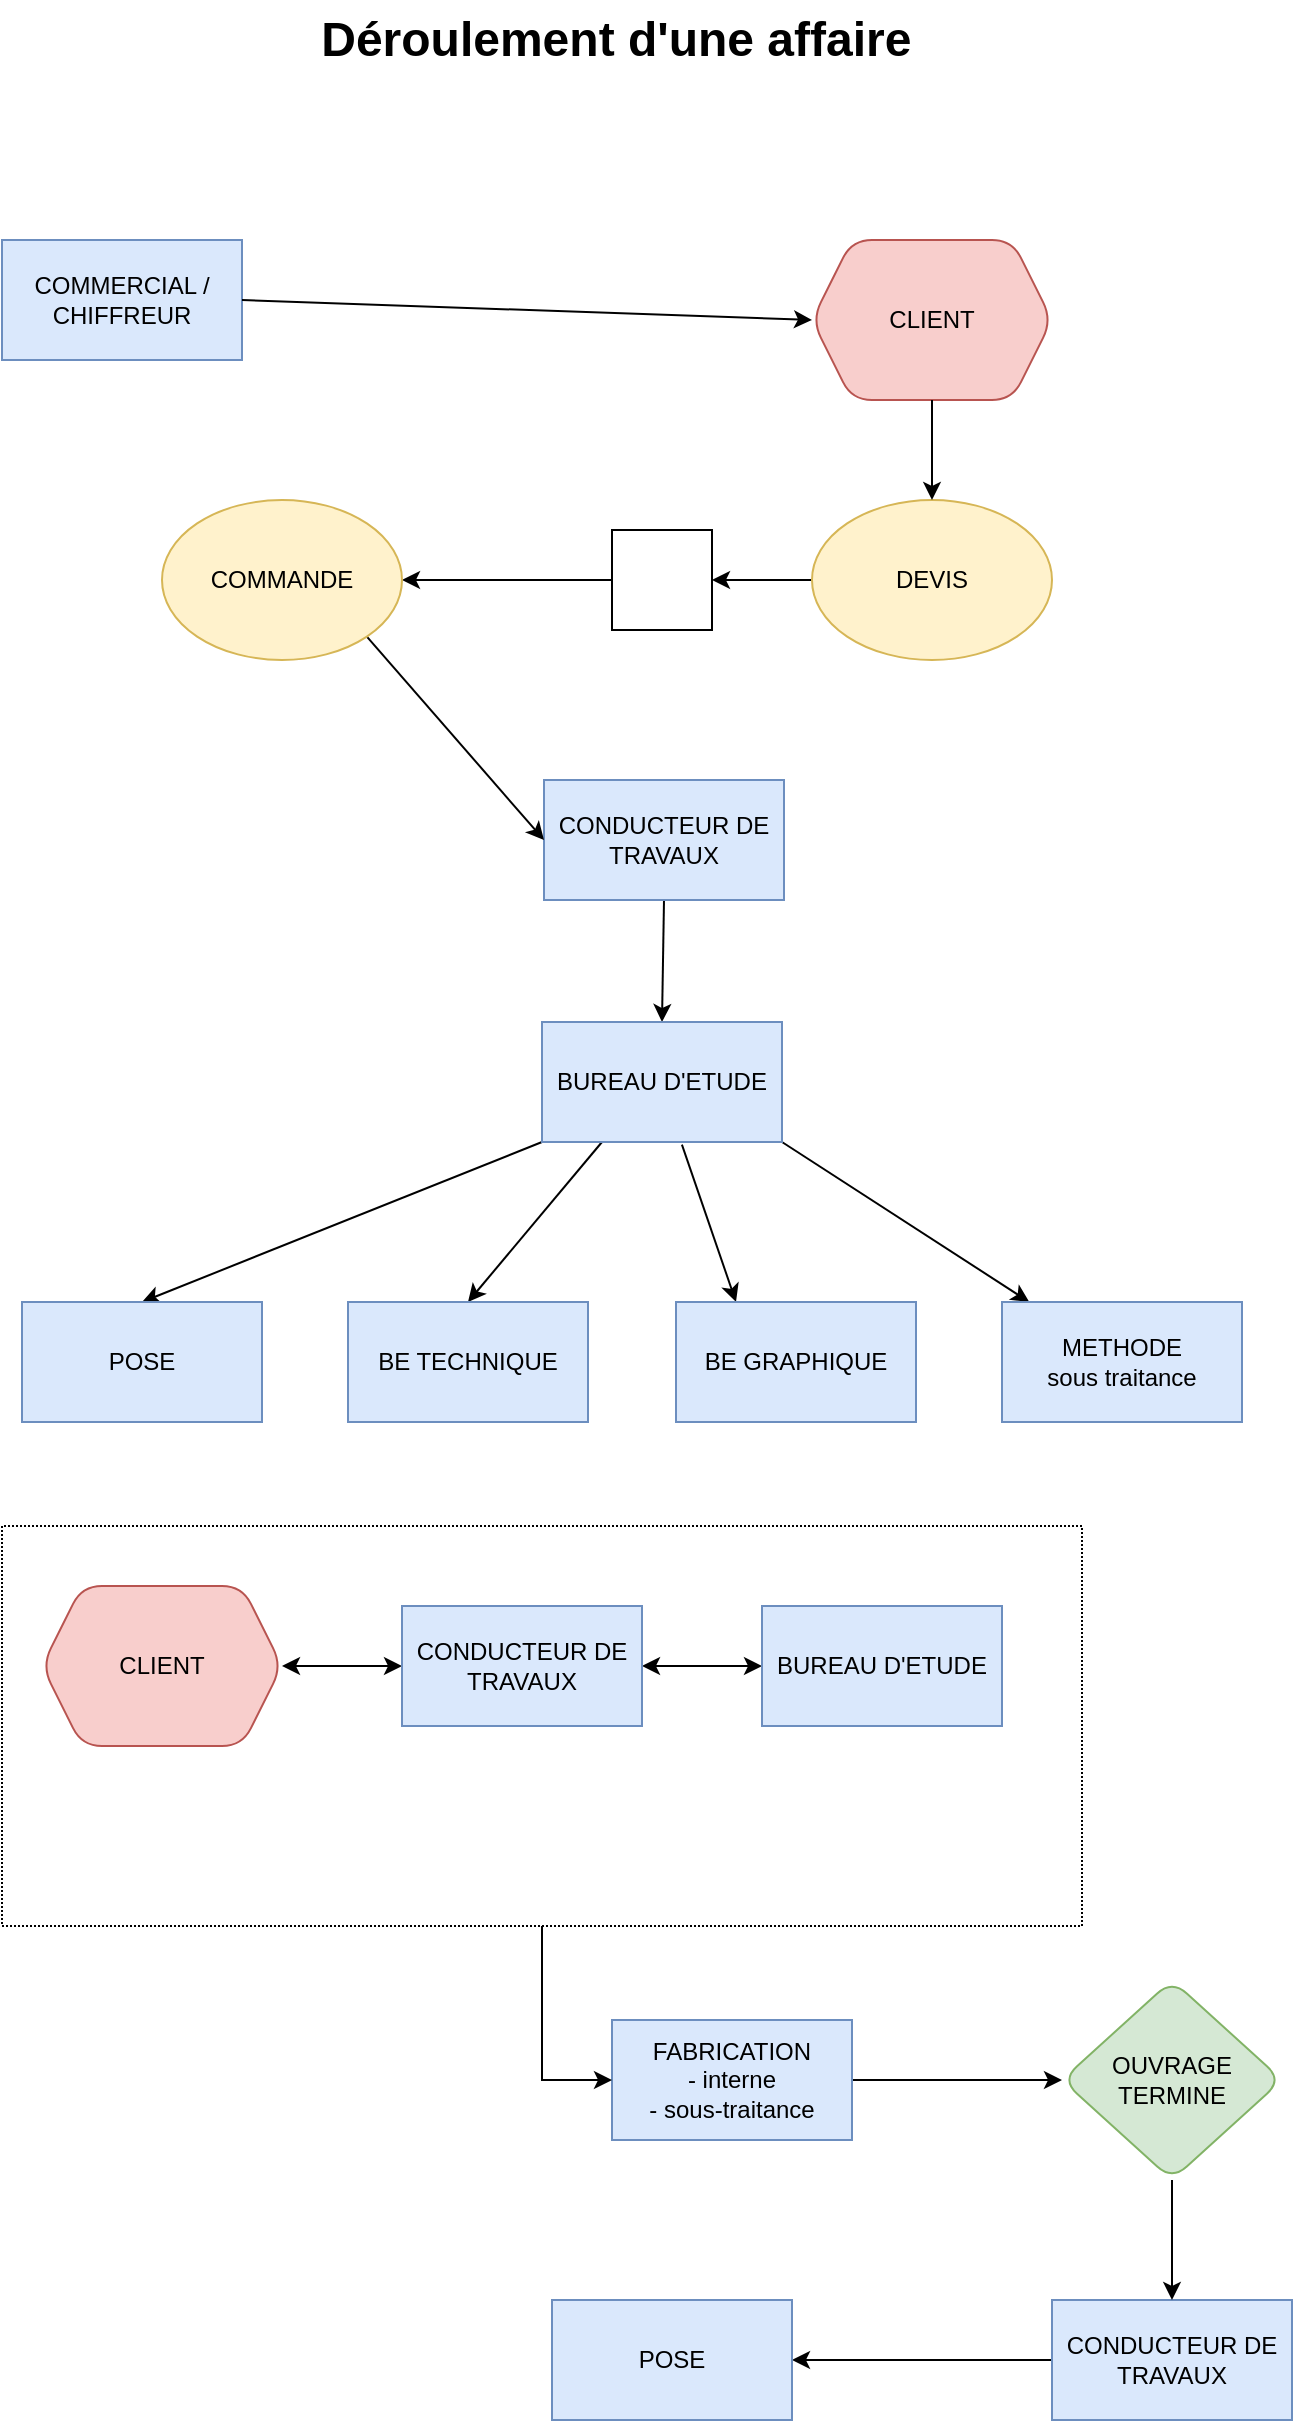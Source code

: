 <mxfile version="20.2.1" type="github">
  <diagram id="C5RBs43oDa-KdzZeNtuy" name="Page-1">
    <mxGraphModel dx="782" dy="1682" grid="1" gridSize="10" guides="1" tooltips="1" connect="1" arrows="1" fold="1" page="1" pageScale="1" pageWidth="827" pageHeight="1169" math="0" shadow="0">
      <root>
        <mxCell id="WIyWlLk6GJQsqaUBKTNV-0" />
        <mxCell id="WIyWlLk6GJQsqaUBKTNV-1" parent="WIyWlLk6GJQsqaUBKTNV-0" />
        <mxCell id="VoOjfplAAFDFemAfdApI-0" value="COMMERCIAL / CHIFFREUR" style="rounded=0;whiteSpace=wrap;html=1;fillColor=#dae8fc;strokeColor=#6c8ebf;" vertex="1" parent="WIyWlLk6GJQsqaUBKTNV-1">
          <mxGeometry x="120" y="40" width="120" height="60" as="geometry" />
        </mxCell>
        <mxCell id="VoOjfplAAFDFemAfdApI-77" style="rounded=0;orthogonalLoop=1;jettySize=auto;html=1;exitX=0;exitY=0.5;exitDx=0;exitDy=0;entryX=1;entryY=0.5;entryDx=0;entryDy=0;" edge="1" parent="WIyWlLk6GJQsqaUBKTNV-1" source="VoOjfplAAFDFemAfdApI-48" target="VoOjfplAAFDFemAfdApI-54">
          <mxGeometry relative="1" as="geometry" />
        </mxCell>
        <mxCell id="VoOjfplAAFDFemAfdApI-48" value="" style="shape=image;html=1;verticalAlign=top;verticalLabelPosition=bottom;labelBackgroundColor=#ffffff;imageAspect=0;aspect=fixed;image=https://cdn3.iconfinder.com/data/icons/flat-actions-icons-9/512/Tick_Mark-128.png;labelBorderColor=none;imageBorder=default;" vertex="1" parent="WIyWlLk6GJQsqaUBKTNV-1">
          <mxGeometry x="425" y="185" width="50" height="50" as="geometry" />
        </mxCell>
        <mxCell id="VoOjfplAAFDFemAfdApI-96" style="edgeStyle=none;rounded=0;orthogonalLoop=1;jettySize=auto;html=1;exitX=0.5;exitY=1;exitDx=0;exitDy=0;entryX=0.5;entryY=0;entryDx=0;entryDy=0;startArrow=none;startFill=0;endArrow=classic;endFill=1;" edge="1" parent="WIyWlLk6GJQsqaUBKTNV-1" source="VoOjfplAAFDFemAfdApI-51" target="VoOjfplAAFDFemAfdApI-52">
          <mxGeometry relative="1" as="geometry" />
        </mxCell>
        <mxCell id="VoOjfplAAFDFemAfdApI-51" value="CONDUCTEUR DE TRAVAUX" style="rounded=0;whiteSpace=wrap;html=1;fillColor=#dae8fc;strokeColor=#6c8ebf;" vertex="1" parent="WIyWlLk6GJQsqaUBKTNV-1">
          <mxGeometry x="391" y="310" width="120" height="60" as="geometry" />
        </mxCell>
        <mxCell id="VoOjfplAAFDFemAfdApI-80" style="rounded=0;orthogonalLoop=1;jettySize=auto;html=1;exitX=0;exitY=1;exitDx=0;exitDy=0;entryX=0.5;entryY=0;entryDx=0;entryDy=0;" edge="1" parent="WIyWlLk6GJQsqaUBKTNV-1" source="VoOjfplAAFDFemAfdApI-52" target="VoOjfplAAFDFemAfdApI-53">
          <mxGeometry relative="1" as="geometry" />
        </mxCell>
        <mxCell id="VoOjfplAAFDFemAfdApI-81" style="rounded=0;orthogonalLoop=1;jettySize=auto;html=1;exitX=0.25;exitY=1;exitDx=0;exitDy=0;entryX=0.5;entryY=0;entryDx=0;entryDy=0;" edge="1" parent="WIyWlLk6GJQsqaUBKTNV-1" source="VoOjfplAAFDFemAfdApI-52" target="VoOjfplAAFDFemAfdApI-57">
          <mxGeometry relative="1" as="geometry" />
        </mxCell>
        <mxCell id="VoOjfplAAFDFemAfdApI-82" style="rounded=0;orthogonalLoop=1;jettySize=auto;html=1;exitX=0.583;exitY=1.022;exitDx=0;exitDy=0;entryX=0.25;entryY=0;entryDx=0;entryDy=0;exitPerimeter=0;" edge="1" parent="WIyWlLk6GJQsqaUBKTNV-1" source="VoOjfplAAFDFemAfdApI-52" target="VoOjfplAAFDFemAfdApI-58">
          <mxGeometry relative="1" as="geometry" />
        </mxCell>
        <mxCell id="VoOjfplAAFDFemAfdApI-83" style="rounded=0;orthogonalLoop=1;jettySize=auto;html=1;exitX=1;exitY=1;exitDx=0;exitDy=0;" edge="1" parent="WIyWlLk6GJQsqaUBKTNV-1" source="VoOjfplAAFDFemAfdApI-52" target="VoOjfplAAFDFemAfdApI-59">
          <mxGeometry relative="1" as="geometry" />
        </mxCell>
        <mxCell id="VoOjfplAAFDFemAfdApI-52" value="BUREAU D&#39;ETUDE" style="rounded=0;whiteSpace=wrap;html=1;fillColor=#dae8fc;strokeColor=#6c8ebf;" vertex="1" parent="WIyWlLk6GJQsqaUBKTNV-1">
          <mxGeometry x="390" y="431" width="120" height="60" as="geometry" />
        </mxCell>
        <mxCell id="VoOjfplAAFDFemAfdApI-53" value="POSE" style="rounded=0;whiteSpace=wrap;html=1;fillColor=#dae8fc;strokeColor=#6c8ebf;" vertex="1" parent="WIyWlLk6GJQsqaUBKTNV-1">
          <mxGeometry x="130" y="571" width="120" height="60" as="geometry" />
        </mxCell>
        <mxCell id="VoOjfplAAFDFemAfdApI-78" style="rounded=0;orthogonalLoop=1;jettySize=auto;html=1;exitX=1;exitY=1;exitDx=0;exitDy=0;entryX=0;entryY=0.5;entryDx=0;entryDy=0;" edge="1" parent="WIyWlLk6GJQsqaUBKTNV-1" source="VoOjfplAAFDFemAfdApI-54" target="VoOjfplAAFDFemAfdApI-51">
          <mxGeometry relative="1" as="geometry" />
        </mxCell>
        <mxCell id="VoOjfplAAFDFemAfdApI-54" value="COMMANDE" style="ellipse;whiteSpace=wrap;html=1;rounded=1;glass=0;labelBorderColor=none;fillColor=#fff2cc;strokeColor=#d6b656;" vertex="1" parent="WIyWlLk6GJQsqaUBKTNV-1">
          <mxGeometry x="200" y="170" width="120" height="80" as="geometry" />
        </mxCell>
        <mxCell id="VoOjfplAAFDFemAfdApI-76" style="rounded=0;orthogonalLoop=1;jettySize=auto;html=1;exitX=0;exitY=0.5;exitDx=0;exitDy=0;" edge="1" parent="WIyWlLk6GJQsqaUBKTNV-1" source="VoOjfplAAFDFemAfdApI-55" target="VoOjfplAAFDFemAfdApI-48">
          <mxGeometry relative="1" as="geometry" />
        </mxCell>
        <mxCell id="VoOjfplAAFDFemAfdApI-55" value="DEVIS" style="ellipse;whiteSpace=wrap;html=1;rounded=1;glass=0;labelBorderColor=none;fillColor=#fff2cc;strokeColor=#d6b656;" vertex="1" parent="WIyWlLk6GJQsqaUBKTNV-1">
          <mxGeometry x="525" y="170" width="120" height="80" as="geometry" />
        </mxCell>
        <mxCell id="VoOjfplAAFDFemAfdApI-56" value="CLIENT" style="shape=hexagon;perimeter=hexagonPerimeter2;whiteSpace=wrap;html=1;fixedSize=1;rounded=1;glass=0;labelBorderColor=none;fillColor=#f8cecc;strokeColor=#b85450;" vertex="1" parent="WIyWlLk6GJQsqaUBKTNV-1">
          <mxGeometry x="525" y="40" width="120" height="80" as="geometry" />
        </mxCell>
        <mxCell id="VoOjfplAAFDFemAfdApI-57" value="BE TECHNIQUE" style="rounded=0;whiteSpace=wrap;html=1;fillColor=#dae8fc;strokeColor=#6c8ebf;" vertex="1" parent="WIyWlLk6GJQsqaUBKTNV-1">
          <mxGeometry x="293" y="571" width="120" height="60" as="geometry" />
        </mxCell>
        <mxCell id="VoOjfplAAFDFemAfdApI-58" value="BE GRAPHIQUE" style="rounded=0;whiteSpace=wrap;html=1;fillColor=#dae8fc;strokeColor=#6c8ebf;" vertex="1" parent="WIyWlLk6GJQsqaUBKTNV-1">
          <mxGeometry x="457" y="571" width="120" height="60" as="geometry" />
        </mxCell>
        <mxCell id="VoOjfplAAFDFemAfdApI-59" value="METHODE &lt;br&gt;sous traitance" style="rounded=0;whiteSpace=wrap;html=1;fillColor=#dae8fc;strokeColor=#6c8ebf;" vertex="1" parent="WIyWlLk6GJQsqaUBKTNV-1">
          <mxGeometry x="620" y="571" width="120" height="60" as="geometry" />
        </mxCell>
        <mxCell id="VoOjfplAAFDFemAfdApI-61" value="" style="swimlane;startSize=0;rounded=1;glass=0;labelBorderColor=none;html=0;dashed=1;dashPattern=1 1;" vertex="1" parent="WIyWlLk6GJQsqaUBKTNV-1">
          <mxGeometry x="120" y="683" width="540" height="200" as="geometry" />
        </mxCell>
        <mxCell id="VoOjfplAAFDFemAfdApI-63" value="CLIENT" style="shape=hexagon;perimeter=hexagonPerimeter2;whiteSpace=wrap;html=1;fixedSize=1;rounded=1;glass=0;labelBorderColor=none;fillColor=#f8cecc;strokeColor=#b85450;" vertex="1" parent="VoOjfplAAFDFemAfdApI-61">
          <mxGeometry x="20" y="30" width="120" height="80" as="geometry" />
        </mxCell>
        <mxCell id="VoOjfplAAFDFemAfdApI-88" style="edgeStyle=none;rounded=0;orthogonalLoop=1;jettySize=auto;html=1;endArrow=classic;endFill=1;startArrow=classic;startFill=1;" edge="1" parent="VoOjfplAAFDFemAfdApI-61" source="VoOjfplAAFDFemAfdApI-64" target="VoOjfplAAFDFemAfdApI-65">
          <mxGeometry relative="1" as="geometry" />
        </mxCell>
        <mxCell id="VoOjfplAAFDFemAfdApI-90" style="edgeStyle=none;rounded=0;orthogonalLoop=1;jettySize=auto;html=1;exitX=0;exitY=0.5;exitDx=0;exitDy=0;entryX=1;entryY=0.5;entryDx=0;entryDy=0;startArrow=classic;startFill=1;endArrow=classic;endFill=1;" edge="1" parent="VoOjfplAAFDFemAfdApI-61" source="VoOjfplAAFDFemAfdApI-64" target="VoOjfplAAFDFemAfdApI-63">
          <mxGeometry relative="1" as="geometry" />
        </mxCell>
        <mxCell id="VoOjfplAAFDFemAfdApI-64" value="CONDUCTEUR DE TRAVAUX" style="rounded=0;whiteSpace=wrap;html=1;fillColor=#dae8fc;strokeColor=#6c8ebf;" vertex="1" parent="VoOjfplAAFDFemAfdApI-61">
          <mxGeometry x="200" y="40" width="120" height="60" as="geometry" />
        </mxCell>
        <mxCell id="VoOjfplAAFDFemAfdApI-65" value="BUREAU D&#39;ETUDE" style="rounded=0;whiteSpace=wrap;html=1;fillColor=#dae8fc;strokeColor=#6c8ebf;" vertex="1" parent="VoOjfplAAFDFemAfdApI-61">
          <mxGeometry x="380" y="40" width="120" height="60" as="geometry" />
        </mxCell>
        <mxCell id="VoOjfplAAFDFemAfdApI-66" value="" style="shape=image;html=1;verticalAlign=top;verticalLabelPosition=bottom;labelBackgroundColor=#ffffff;imageAspect=0;aspect=fixed;image=https://cdn3.iconfinder.com/data/icons/flat-actions-icons-9/512/Tick_Mark-128.png;labelBorderColor=none;flipH=0;" vertex="1" parent="VoOjfplAAFDFemAfdApI-61">
          <mxGeometry x="55" y="120" width="50" height="50" as="geometry" />
        </mxCell>
        <mxCell id="VoOjfplAAFDFemAfdApI-67" value="" style="shape=image;html=1;verticalAlign=top;verticalLabelPosition=bottom;labelBackgroundColor=#ffffff;imageAspect=0;aspect=fixed;image=https://cdn3.iconfinder.com/data/icons/flat-actions-icons-9/512/Tick_Mark-128.png;labelBorderColor=none;flipH=0;" vertex="1" parent="VoOjfplAAFDFemAfdApI-61">
          <mxGeometry x="229" y="120" width="50" height="50" as="geometry" />
        </mxCell>
        <mxCell id="VoOjfplAAFDFemAfdApI-68" value="" style="shape=image;html=1;verticalAlign=top;verticalLabelPosition=bottom;labelBackgroundColor=#ffffff;imageAspect=0;aspect=fixed;image=https://cdn3.iconfinder.com/data/icons/flat-actions-icons-9/512/Tick_Mark-128.png;labelBorderColor=none;flipH=0;" vertex="1" parent="VoOjfplAAFDFemAfdApI-61">
          <mxGeometry x="420" y="120" width="50" height="50" as="geometry" />
        </mxCell>
        <mxCell id="VoOjfplAAFDFemAfdApI-94" style="edgeStyle=none;rounded=0;orthogonalLoop=1;jettySize=auto;html=1;exitX=0;exitY=0.5;exitDx=0;exitDy=0;entryX=1;entryY=0.5;entryDx=0;entryDy=0;startArrow=none;startFill=0;endArrow=classic;endFill=1;" edge="1" parent="WIyWlLk6GJQsqaUBKTNV-1" source="VoOjfplAAFDFemAfdApI-70" target="VoOjfplAAFDFemAfdApI-71">
          <mxGeometry relative="1" as="geometry" />
        </mxCell>
        <mxCell id="VoOjfplAAFDFemAfdApI-70" value="CONDUCTEUR DE TRAVAUX" style="rounded=0;whiteSpace=wrap;html=1;fillColor=#dae8fc;strokeColor=#6c8ebf;" vertex="1" parent="WIyWlLk6GJQsqaUBKTNV-1">
          <mxGeometry x="645" y="1070" width="120" height="60" as="geometry" />
        </mxCell>
        <mxCell id="VoOjfplAAFDFemAfdApI-71" value="POSE" style="rounded=0;whiteSpace=wrap;html=1;fillColor=#dae8fc;strokeColor=#6c8ebf;" vertex="1" parent="WIyWlLk6GJQsqaUBKTNV-1">
          <mxGeometry x="395" y="1070" width="120" height="60" as="geometry" />
        </mxCell>
        <mxCell id="VoOjfplAAFDFemAfdApI-92" style="edgeStyle=none;rounded=0;orthogonalLoop=1;jettySize=auto;html=1;exitX=1;exitY=0.5;exitDx=0;exitDy=0;entryX=0;entryY=0.5;entryDx=0;entryDy=0;startArrow=none;startFill=0;endArrow=classic;endFill=1;" edge="1" parent="WIyWlLk6GJQsqaUBKTNV-1" source="VoOjfplAAFDFemAfdApI-72" target="VoOjfplAAFDFemAfdApI-73">
          <mxGeometry relative="1" as="geometry" />
        </mxCell>
        <mxCell id="VoOjfplAAFDFemAfdApI-72" value="FABRICATION&lt;br&gt;- interne&lt;br&gt;- sous-traitance" style="rounded=0;whiteSpace=wrap;html=1;fillColor=#dae8fc;strokeColor=#6c8ebf;" vertex="1" parent="WIyWlLk6GJQsqaUBKTNV-1">
          <mxGeometry x="425" y="930" width="120" height="60" as="geometry" />
        </mxCell>
        <mxCell id="VoOjfplAAFDFemAfdApI-93" style="edgeStyle=none;rounded=0;orthogonalLoop=1;jettySize=auto;html=1;exitX=0.5;exitY=1;exitDx=0;exitDy=0;entryX=0.5;entryY=0;entryDx=0;entryDy=0;startArrow=none;startFill=0;endArrow=classic;endFill=1;" edge="1" parent="WIyWlLk6GJQsqaUBKTNV-1" source="VoOjfplAAFDFemAfdApI-73" target="VoOjfplAAFDFemAfdApI-70">
          <mxGeometry relative="1" as="geometry" />
        </mxCell>
        <mxCell id="VoOjfplAAFDFemAfdApI-73" value="OUVRAGE TERMINE" style="rhombus;whiteSpace=wrap;html=1;rounded=1;glass=0;labelBorderColor=none;fillColor=#d5e8d4;strokeColor=#82b366;" vertex="1" parent="WIyWlLk6GJQsqaUBKTNV-1">
          <mxGeometry x="650" y="910" width="110" height="100" as="geometry" />
        </mxCell>
        <mxCell id="VoOjfplAAFDFemAfdApI-74" value="" style="endArrow=classic;html=1;rounded=0;exitX=1;exitY=0.5;exitDx=0;exitDy=0;entryX=0;entryY=0.5;entryDx=0;entryDy=0;" edge="1" parent="WIyWlLk6GJQsqaUBKTNV-1" source="VoOjfplAAFDFemAfdApI-0" target="VoOjfplAAFDFemAfdApI-56">
          <mxGeometry width="50" height="50" relative="1" as="geometry">
            <mxPoint x="470" y="120" as="sourcePoint" />
            <mxPoint x="520" y="70" as="targetPoint" />
          </mxGeometry>
        </mxCell>
        <mxCell id="VoOjfplAAFDFemAfdApI-75" value="" style="endArrow=classic;html=1;rounded=0;exitX=0.5;exitY=1;exitDx=0;exitDy=0;entryX=0.5;entryY=0;entryDx=0;entryDy=0;" edge="1" parent="WIyWlLk6GJQsqaUBKTNV-1" source="VoOjfplAAFDFemAfdApI-56" target="VoOjfplAAFDFemAfdApI-55">
          <mxGeometry width="50" height="50" relative="1" as="geometry">
            <mxPoint x="440" y="110" as="sourcePoint" />
            <mxPoint x="570" y="110" as="targetPoint" />
          </mxGeometry>
        </mxCell>
        <mxCell id="VoOjfplAAFDFemAfdApI-91" value="" style="edgeStyle=segmentEdgeStyle;endArrow=classic;html=1;rounded=0;entryX=0;entryY=0.5;entryDx=0;entryDy=0;" edge="1" parent="WIyWlLk6GJQsqaUBKTNV-1" source="VoOjfplAAFDFemAfdApI-61" target="VoOjfplAAFDFemAfdApI-72">
          <mxGeometry width="50" height="50" relative="1" as="geometry">
            <mxPoint x="410" y="810" as="sourcePoint" />
            <mxPoint x="430" y="900" as="targetPoint" />
            <Array as="points">
              <mxPoint x="390" y="960" />
            </Array>
          </mxGeometry>
        </mxCell>
        <mxCell id="VoOjfplAAFDFemAfdApI-95" value="Déroulement d&#39;une affaire&amp;nbsp;" style="text;html=1;fontSize=24;fontStyle=1;verticalAlign=middle;align=center;rounded=1;glass=0;dashed=1;dashPattern=1 1;labelBorderColor=none;" vertex="1" parent="WIyWlLk6GJQsqaUBKTNV-1">
          <mxGeometry x="380" y="-80" width="100" height="40" as="geometry" />
        </mxCell>
      </root>
    </mxGraphModel>
  </diagram>
</mxfile>
